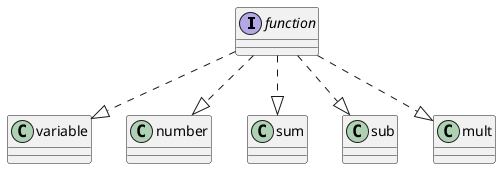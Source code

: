 @startuml
interface function{
}
class variable{
}
class number{
}
class sum{
}
class sub{
}
class mult{
}

function ..|> number
function ..|> variable
function ..|> sum
function ..|> sub
function ..|> mult
@enduml

